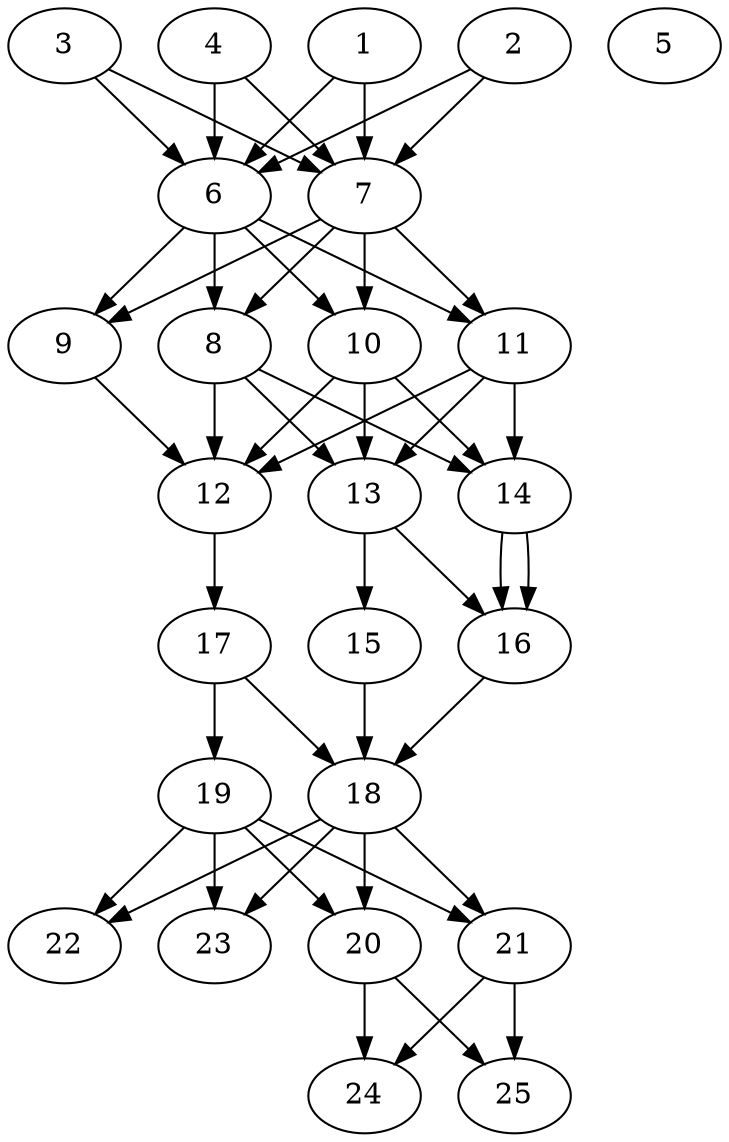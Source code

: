 // DAG automatically generated by daggen at Thu Oct  3 14:00:39 2019
// ./daggen --dot -n 25 --ccr 0.5 --fat 0.5 --regular 0.5 --density 0.9 --mindata 5242880 --maxdata 52428800 
digraph G {
  1 [size="53968896", alpha="0.06", expect_size="26984448"] 
  1 -> 6 [size ="26984448"]
  1 -> 7 [size ="26984448"]
  2 [size="22896640", alpha="0.03", expect_size="11448320"] 
  2 -> 6 [size ="11448320"]
  2 -> 7 [size ="11448320"]
  3 [size="35022848", alpha="0.12", expect_size="17511424"] 
  3 -> 6 [size ="17511424"]
  3 -> 7 [size ="17511424"]
  4 [size="31350784", alpha="0.18", expect_size="15675392"] 
  4 -> 6 [size ="15675392"]
  4 -> 7 [size ="15675392"]
  5 [size="19363840", alpha="0.17", expect_size="9681920"] 
  6 [size="88522752", alpha="0.17", expect_size="44261376"] 
  6 -> 8 [size ="44261376"]
  6 -> 9 [size ="44261376"]
  6 -> 10 [size ="44261376"]
  6 -> 11 [size ="44261376"]
  7 [size="66027520", alpha="0.15", expect_size="33013760"] 
  7 -> 8 [size ="33013760"]
  7 -> 9 [size ="33013760"]
  7 -> 10 [size ="33013760"]
  7 -> 11 [size ="33013760"]
  8 [size="64362496", alpha="0.14", expect_size="32181248"] 
  8 -> 12 [size ="32181248"]
  8 -> 13 [size ="32181248"]
  8 -> 14 [size ="32181248"]
  9 [size="68255744", alpha="0.04", expect_size="34127872"] 
  9 -> 12 [size ="34127872"]
  10 [size="12019712", alpha="0.19", expect_size="6009856"] 
  10 -> 12 [size ="6009856"]
  10 -> 13 [size ="6009856"]
  10 -> 14 [size ="6009856"]
  11 [size="44953600", alpha="0.14", expect_size="22476800"] 
  11 -> 12 [size ="22476800"]
  11 -> 13 [size ="22476800"]
  11 -> 14 [size ="22476800"]
  12 [size="71837696", alpha="0.03", expect_size="35918848"] 
  12 -> 17 [size ="35918848"]
  13 [size="83945472", alpha="0.14", expect_size="41972736"] 
  13 -> 15 [size ="41972736"]
  13 -> 16 [size ="41972736"]
  14 [size="48302080", alpha="0.15", expect_size="24151040"] 
  14 -> 16 [size ="24151040"]
  14 -> 16 [size ="24151040"]
  15 [size="36970496", alpha="0.05", expect_size="18485248"] 
  15 -> 18 [size ="18485248"]
  16 [size="22280192", alpha="0.19", expect_size="11140096"] 
  16 -> 18 [size ="11140096"]
  17 [size="104677376", alpha="0.18", expect_size="52338688"] 
  17 -> 18 [size ="52338688"]
  17 -> 19 [size ="52338688"]
  18 [size="78784512", alpha="0.05", expect_size="39392256"] 
  18 -> 20 [size ="39392256"]
  18 -> 21 [size ="39392256"]
  18 -> 22 [size ="39392256"]
  18 -> 23 [size ="39392256"]
  19 [size="52584448", alpha="0.06", expect_size="26292224"] 
  19 -> 20 [size ="26292224"]
  19 -> 21 [size ="26292224"]
  19 -> 22 [size ="26292224"]
  19 -> 23 [size ="26292224"]
  20 [size="72486912", alpha="0.12", expect_size="36243456"] 
  20 -> 24 [size ="36243456"]
  20 -> 25 [size ="36243456"]
  21 [size="67688448", alpha="0.07", expect_size="33844224"] 
  21 -> 24 [size ="33844224"]
  21 -> 25 [size ="33844224"]
  22 [size="38989824", alpha="0.05", expect_size="19494912"] 
  23 [size="54155264", alpha="0.08", expect_size="27077632"] 
  24 [size="26705920", alpha="0.15", expect_size="13352960"] 
  25 [size="95834112", alpha="0.04", expect_size="47917056"] 
}
